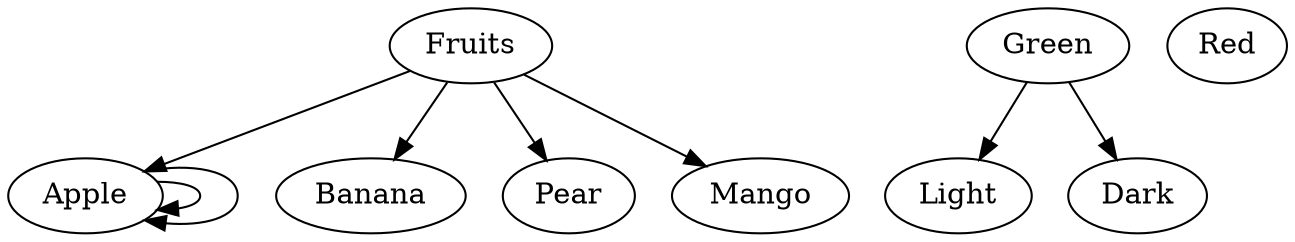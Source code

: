 digraph Fruits {
Fruits -> Apple
Fruits -> Banana
Fruits -> Pear
Fruits -> Mango
Apple -> Apple Green
Apple -> Apple Red
Green -> Light Green
Green -> Dark Green
}
